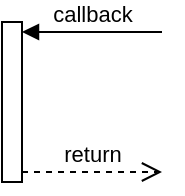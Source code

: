 <mxfile>
    <diagram id="YEeXdM_VEz2aja_DKtVa" name="第 1 页">
        <mxGraphModel dx="637" dy="472" grid="1" gridSize="10" guides="1" tooltips="1" connect="1" arrows="1" fold="1" page="1" pageScale="1" pageWidth="827" pageHeight="1169" math="0" shadow="0">
            <root>
                <mxCell id="0"/>
                <mxCell id="1" parent="0"/>
                <mxCell id="4" value="" style="html=1;points=[[0,0,0,0,5],[0,1,0,0,-5],[1,0,0,0,5],[1,1,0,0,-5]];perimeter=orthogonalPerimeter;outlineConnect=0;targetShapes=umlLifeline;portConstraint=eastwest;newEdgeStyle={&quot;curved&quot;:0,&quot;rounded&quot;:0};" vertex="1" parent="1">
                    <mxGeometry x="270" y="340" width="10" height="80" as="geometry"/>
                </mxCell>
                <mxCell id="5" value="callback" style="html=1;verticalAlign=bottom;endArrow=block;curved=0;rounded=0;entryX=1;entryY=0;entryDx=0;entryDy=5;" edge="1" target="4" parent="1">
                    <mxGeometry relative="1" as="geometry">
                        <mxPoint x="350" y="345" as="sourcePoint"/>
                    </mxGeometry>
                </mxCell>
                <mxCell id="6" value="return" style="html=1;verticalAlign=bottom;endArrow=open;dashed=1;endSize=8;curved=0;rounded=0;exitX=1;exitY=1;exitDx=0;exitDy=-5;" edge="1" source="4" parent="1">
                    <mxGeometry relative="1" as="geometry">
                        <mxPoint x="350" y="415" as="targetPoint"/>
                    </mxGeometry>
                </mxCell>
            </root>
        </mxGraphModel>
    </diagram>
</mxfile>